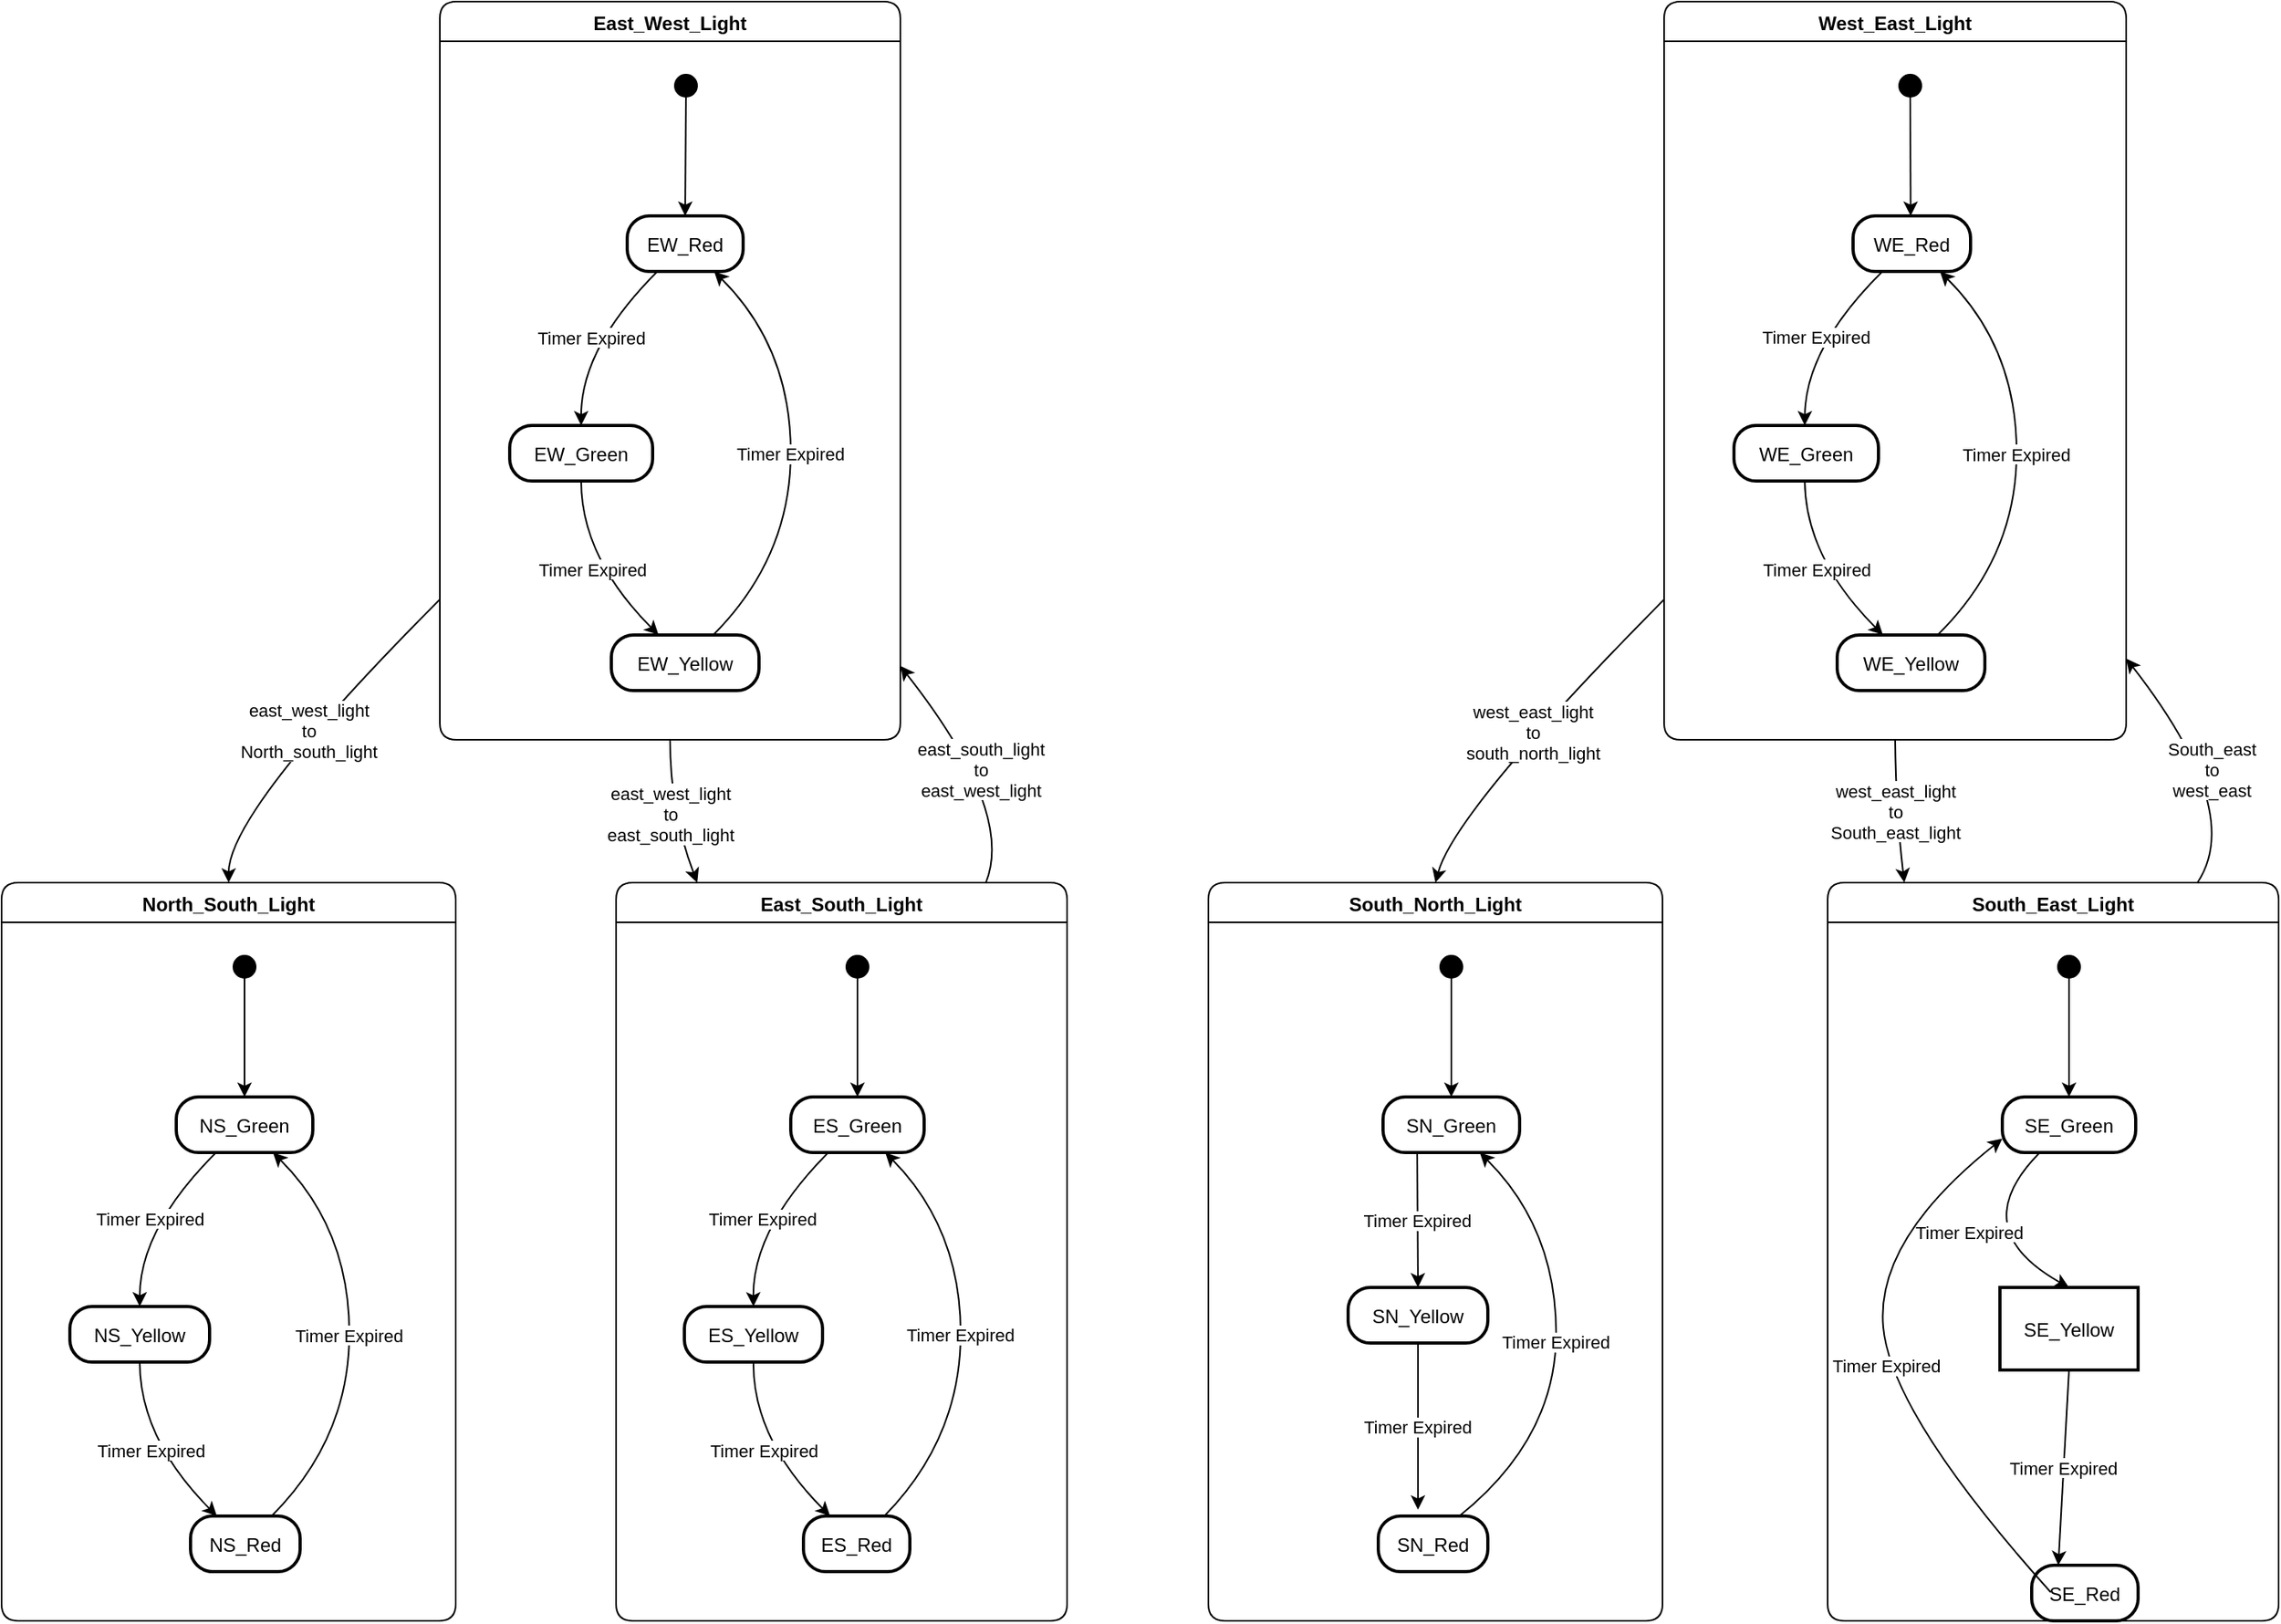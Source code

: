 <mxfile version="24.8.4">
  <diagram name="Page-1" id="IcBuKPRWs8FiyKwLEHnq">
    <mxGraphModel dx="1865" dy="856" grid="1" gridSize="10" guides="1" tooltips="1" connect="1" arrows="1" fold="1" page="1" pageScale="1" pageWidth="850" pageHeight="1100" math="0" shadow="0">
      <root>
        <mxCell id="0" />
        <mxCell id="1" parent="0" />
        <mxCell id="5jHRk-9XrPLKa1eZIRj0-3" value="East_West_Light" style="swimlane;fontStyle=1;align=center;verticalAlign=middle;startSize=25;container=0;collapsible=0;rounded=1;arcSize=14;dropTarget=0;verticalAlign=top;" vertex="1" parent="1">
          <mxGeometry x="296" y="80" width="290" height="465" as="geometry" />
        </mxCell>
        <mxCell id="5jHRk-9XrPLKa1eZIRj0-4" value="" style="ellipse;fillColor=strokeColor;" vertex="1" parent="5jHRk-9XrPLKa1eZIRj0-3">
          <mxGeometry x="148" y="46" width="14" height="14" as="geometry" />
        </mxCell>
        <mxCell id="5jHRk-9XrPLKa1eZIRj0-5" value="EW_Red" style="rounded=1;arcSize=40;strokeWidth=2" vertex="1" parent="5jHRk-9XrPLKa1eZIRj0-3">
          <mxGeometry x="118" y="135" width="73" height="35" as="geometry" />
        </mxCell>
        <mxCell id="5jHRk-9XrPLKa1eZIRj0-6" value="EW_Green" style="rounded=1;arcSize=40;strokeWidth=2" vertex="1" parent="5jHRk-9XrPLKa1eZIRj0-3">
          <mxGeometry x="44" y="267" width="90" height="35" as="geometry" />
        </mxCell>
        <mxCell id="5jHRk-9XrPLKa1eZIRj0-7" value="EW_Yellow" style="rounded=1;arcSize=40;strokeWidth=2" vertex="1" parent="5jHRk-9XrPLKa1eZIRj0-3">
          <mxGeometry x="108" y="399" width="93" height="35" as="geometry" />
        </mxCell>
        <mxCell id="5jHRk-9XrPLKa1eZIRj0-8" value="" style="curved=1;startArrow=none;;exitX=0.49;exitY=0.96;entryX=0.5;entryY=-0.01;rounded=0;" edge="1" parent="5jHRk-9XrPLKa1eZIRj0-3" source="5jHRk-9XrPLKa1eZIRj0-4" target="5jHRk-9XrPLKa1eZIRj0-5">
          <mxGeometry relative="1" as="geometry">
            <Array as="points" />
          </mxGeometry>
        </mxCell>
        <mxCell id="5jHRk-9XrPLKa1eZIRj0-9" value="Timer Expired" style="curved=1;startArrow=none;;exitX=0.27;exitY=0.98;entryX=0.5;entryY=0;rounded=0;" edge="1" parent="5jHRk-9XrPLKa1eZIRj0-3" source="5jHRk-9XrPLKa1eZIRj0-5" target="5jHRk-9XrPLKa1eZIRj0-6">
          <mxGeometry relative="1" as="geometry">
            <Array as="points">
              <mxPoint x="89" y="218" />
            </Array>
          </mxGeometry>
        </mxCell>
        <mxCell id="5jHRk-9XrPLKa1eZIRj0-10" value="Timer Expired" style="curved=1;startArrow=none;;exitX=0.5;exitY=0.99;entryX=0.32;entryY=0;rounded=0;" edge="1" parent="5jHRk-9XrPLKa1eZIRj0-3" source="5jHRk-9XrPLKa1eZIRj0-6" target="5jHRk-9XrPLKa1eZIRj0-7">
          <mxGeometry relative="1" as="geometry">
            <Array as="points">
              <mxPoint x="89" y="350" />
            </Array>
          </mxGeometry>
        </mxCell>
        <mxCell id="5jHRk-9XrPLKa1eZIRj0-11" value="Timer Expired" style="curved=1;startArrow=none;;exitX=0.69;exitY=0;entryX=0.74;entryY=0.98;rounded=0;" edge="1" parent="5jHRk-9XrPLKa1eZIRj0-3" source="5jHRk-9XrPLKa1eZIRj0-7" target="5jHRk-9XrPLKa1eZIRj0-5">
          <mxGeometry relative="1" as="geometry">
            <Array as="points">
              <mxPoint x="221" y="350" />
              <mxPoint x="221" y="218" />
            </Array>
          </mxGeometry>
        </mxCell>
        <mxCell id="5jHRk-9XrPLKa1eZIRj0-12" value="East_South_Light" style="swimlane;fontStyle=1;align=center;verticalAlign=middle;startSize=25;container=0;collapsible=0;rounded=1;arcSize=14;dropTarget=0;verticalAlign=top;" vertex="1" parent="1">
          <mxGeometry x="407" y="635" width="284" height="465" as="geometry" />
        </mxCell>
        <mxCell id="5jHRk-9XrPLKa1eZIRj0-13" value="" style="ellipse;fillColor=strokeColor;" vertex="1" parent="5jHRk-9XrPLKa1eZIRj0-12">
          <mxGeometry x="145" y="46" width="14" height="14" as="geometry" />
        </mxCell>
        <mxCell id="5jHRk-9XrPLKa1eZIRj0-14" value="ES_Green" style="rounded=1;arcSize=40;strokeWidth=2" vertex="1" parent="5jHRk-9XrPLKa1eZIRj0-12">
          <mxGeometry x="110" y="135" width="84" height="35" as="geometry" />
        </mxCell>
        <mxCell id="5jHRk-9XrPLKa1eZIRj0-15" value="ES_Yellow" style="rounded=1;arcSize=40;strokeWidth=2" vertex="1" parent="5jHRk-9XrPLKa1eZIRj0-12">
          <mxGeometry x="43" y="267" width="87" height="35" as="geometry" />
        </mxCell>
        <mxCell id="5jHRk-9XrPLKa1eZIRj0-16" value="ES_Red" style="rounded=1;arcSize=40;strokeWidth=2" vertex="1" parent="5jHRk-9XrPLKa1eZIRj0-12">
          <mxGeometry x="118" y="399" width="67" height="35" as="geometry" />
        </mxCell>
        <mxCell id="5jHRk-9XrPLKa1eZIRj0-17" value="" style="curved=1;startArrow=none;;exitX=0.49;exitY=0.96;entryX=0.5;entryY=-0.01;rounded=0;" edge="1" parent="5jHRk-9XrPLKa1eZIRj0-12" source="5jHRk-9XrPLKa1eZIRj0-13" target="5jHRk-9XrPLKa1eZIRj0-14">
          <mxGeometry relative="1" as="geometry">
            <Array as="points" />
          </mxGeometry>
        </mxCell>
        <mxCell id="5jHRk-9XrPLKa1eZIRj0-18" value="Timer Expired" style="curved=1;startArrow=none;;exitX=0.29;exitY=0.98;entryX=0.5;entryY=0;rounded=0;" edge="1" parent="5jHRk-9XrPLKa1eZIRj0-12" source="5jHRk-9XrPLKa1eZIRj0-14" target="5jHRk-9XrPLKa1eZIRj0-15">
          <mxGeometry relative="1" as="geometry">
            <Array as="points">
              <mxPoint x="86" y="218" />
            </Array>
          </mxGeometry>
        </mxCell>
        <mxCell id="5jHRk-9XrPLKa1eZIRj0-19" value="Timer Expired" style="curved=1;startArrow=none;;exitX=0.5;exitY=0.99;entryX=0.25;entryY=0;rounded=0;" edge="1" parent="5jHRk-9XrPLKa1eZIRj0-12" source="5jHRk-9XrPLKa1eZIRj0-15" target="5jHRk-9XrPLKa1eZIRj0-16">
          <mxGeometry relative="1" as="geometry">
            <Array as="points">
              <mxPoint x="86" y="350" />
            </Array>
          </mxGeometry>
        </mxCell>
        <mxCell id="5jHRk-9XrPLKa1eZIRj0-20" value="Timer Expired" style="curved=1;startArrow=none;;exitX=0.76;exitY=0;entryX=0.7;entryY=0.98;rounded=0;" edge="1" parent="5jHRk-9XrPLKa1eZIRj0-12" source="5jHRk-9XrPLKa1eZIRj0-16" target="5jHRk-9XrPLKa1eZIRj0-14">
          <mxGeometry relative="1" as="geometry">
            <Array as="points">
              <mxPoint x="217" y="350" />
              <mxPoint x="217" y="218" />
            </Array>
          </mxGeometry>
        </mxCell>
        <mxCell id="5jHRk-9XrPLKa1eZIRj0-21" value="North_South_Light" style="swimlane;fontStyle=1;align=center;verticalAlign=middle;startSize=25;container=0;collapsible=0;rounded=1;arcSize=14;dropTarget=0;verticalAlign=top;" vertex="1" parent="1">
          <mxGeometry x="20" y="635" width="286" height="465" as="geometry" />
        </mxCell>
        <mxCell id="5jHRk-9XrPLKa1eZIRj0-22" value="" style="ellipse;fillColor=strokeColor;" vertex="1" parent="5jHRk-9XrPLKa1eZIRj0-21">
          <mxGeometry x="146" y="46" width="14" height="14" as="geometry" />
        </mxCell>
        <mxCell id="5jHRk-9XrPLKa1eZIRj0-23" value="NS_Green" style="rounded=1;arcSize=40;strokeWidth=2" vertex="1" parent="5jHRk-9XrPLKa1eZIRj0-21">
          <mxGeometry x="110" y="135" width="86" height="35" as="geometry" />
        </mxCell>
        <mxCell id="5jHRk-9XrPLKa1eZIRj0-24" value="NS_Yellow" style="rounded=1;arcSize=40;strokeWidth=2" vertex="1" parent="5jHRk-9XrPLKa1eZIRj0-21">
          <mxGeometry x="43" y="267" width="88" height="35" as="geometry" />
        </mxCell>
        <mxCell id="5jHRk-9XrPLKa1eZIRj0-25" value="NS_Red" style="rounded=1;arcSize=40;strokeWidth=2" vertex="1" parent="5jHRk-9XrPLKa1eZIRj0-21">
          <mxGeometry x="119" y="399" width="69" height="35" as="geometry" />
        </mxCell>
        <mxCell id="5jHRk-9XrPLKa1eZIRj0-26" value="" style="curved=1;startArrow=none;;exitX=0.51;exitY=0.96;entryX=0.5;entryY=-0.01;rounded=0;" edge="1" parent="5jHRk-9XrPLKa1eZIRj0-21" source="5jHRk-9XrPLKa1eZIRj0-22" target="5jHRk-9XrPLKa1eZIRj0-23">
          <mxGeometry relative="1" as="geometry">
            <Array as="points" />
          </mxGeometry>
        </mxCell>
        <mxCell id="5jHRk-9XrPLKa1eZIRj0-27" value="Timer Expired" style="curved=1;startArrow=none;;exitX=0.3;exitY=0.98;entryX=0.5;entryY=0;rounded=0;" edge="1" parent="5jHRk-9XrPLKa1eZIRj0-21" source="5jHRk-9XrPLKa1eZIRj0-23" target="5jHRk-9XrPLKa1eZIRj0-24">
          <mxGeometry relative="1" as="geometry">
            <Array as="points">
              <mxPoint x="87" y="218" />
            </Array>
          </mxGeometry>
        </mxCell>
        <mxCell id="5jHRk-9XrPLKa1eZIRj0-28" value="Timer Expired" style="curved=1;startArrow=none;;exitX=0.5;exitY=0.99;entryX=0.24;entryY=0;rounded=0;" edge="1" parent="5jHRk-9XrPLKa1eZIRj0-21" source="5jHRk-9XrPLKa1eZIRj0-24" target="5jHRk-9XrPLKa1eZIRj0-25">
          <mxGeometry relative="1" as="geometry">
            <Array as="points">
              <mxPoint x="87" y="350" />
            </Array>
          </mxGeometry>
        </mxCell>
        <mxCell id="5jHRk-9XrPLKa1eZIRj0-29" value="Timer Expired" style="curved=1;startArrow=none;;exitX=0.74;exitY=0;entryX=0.7;entryY=0.98;rounded=0;" edge="1" parent="5jHRk-9XrPLKa1eZIRj0-21" source="5jHRk-9XrPLKa1eZIRj0-25" target="5jHRk-9XrPLKa1eZIRj0-23">
          <mxGeometry relative="1" as="geometry">
            <Array as="points">
              <mxPoint x="219" y="350" />
              <mxPoint x="219" y="218" />
            </Array>
          </mxGeometry>
        </mxCell>
        <mxCell id="5jHRk-9XrPLKa1eZIRj0-30" value="West_East_Light" style="swimlane;fontStyle=1;align=center;verticalAlign=middle;startSize=25;container=0;collapsible=0;rounded=1;arcSize=14;dropTarget=0;verticalAlign=top;" vertex="1" parent="1">
          <mxGeometry x="1067" y="80" width="291" height="465" as="geometry" />
        </mxCell>
        <mxCell id="5jHRk-9XrPLKa1eZIRj0-31" value="" style="ellipse;fillColor=strokeColor;" vertex="1" parent="5jHRk-9XrPLKa1eZIRj0-30">
          <mxGeometry x="148" y="46" width="14" height="14" as="geometry" />
        </mxCell>
        <mxCell id="5jHRk-9XrPLKa1eZIRj0-32" value="WE_Red" style="rounded=1;arcSize=40;strokeWidth=2" vertex="1" parent="5jHRk-9XrPLKa1eZIRj0-30">
          <mxGeometry x="119" y="135" width="74" height="35" as="geometry" />
        </mxCell>
        <mxCell id="5jHRk-9XrPLKa1eZIRj0-33" value="WE_Green" style="rounded=1;arcSize=40;strokeWidth=2" vertex="1" parent="5jHRk-9XrPLKa1eZIRj0-30">
          <mxGeometry x="44" y="267" width="91" height="35" as="geometry" />
        </mxCell>
        <mxCell id="5jHRk-9XrPLKa1eZIRj0-34" value="WE_Yellow" style="rounded=1;arcSize=40;strokeWidth=2" vertex="1" parent="5jHRk-9XrPLKa1eZIRj0-30">
          <mxGeometry x="109" y="399" width="93" height="35" as="geometry" />
        </mxCell>
        <mxCell id="5jHRk-9XrPLKa1eZIRj0-35" value="" style="curved=1;startArrow=none;;exitX=0.52;exitY=0.96;entryX=0.49;entryY=-0.01;rounded=0;" edge="1" parent="5jHRk-9XrPLKa1eZIRj0-30" source="5jHRk-9XrPLKa1eZIRj0-31" target="5jHRk-9XrPLKa1eZIRj0-32">
          <mxGeometry relative="1" as="geometry">
            <Array as="points" />
          </mxGeometry>
        </mxCell>
        <mxCell id="5jHRk-9XrPLKa1eZIRj0-36" value="Timer Expired" style="curved=1;startArrow=none;;exitX=0.26;exitY=0.98;entryX=0.49;entryY=0;rounded=0;" edge="1" parent="5jHRk-9XrPLKa1eZIRj0-30" source="5jHRk-9XrPLKa1eZIRj0-32" target="5jHRk-9XrPLKa1eZIRj0-33">
          <mxGeometry relative="1" as="geometry">
            <Array as="points">
              <mxPoint x="89" y="218" />
            </Array>
          </mxGeometry>
        </mxCell>
        <mxCell id="5jHRk-9XrPLKa1eZIRj0-37" value="Timer Expired" style="curved=1;startArrow=none;;exitX=0.49;exitY=0.99;entryX=0.31;entryY=0;rounded=0;" edge="1" parent="5jHRk-9XrPLKa1eZIRj0-30" source="5jHRk-9XrPLKa1eZIRj0-33" target="5jHRk-9XrPLKa1eZIRj0-34">
          <mxGeometry relative="1" as="geometry">
            <Array as="points">
              <mxPoint x="89" y="350" />
            </Array>
          </mxGeometry>
        </mxCell>
        <mxCell id="5jHRk-9XrPLKa1eZIRj0-38" value="Timer Expired" style="curved=1;startArrow=none;;exitX=0.68;exitY=0;entryX=0.73;entryY=0.98;rounded=0;" edge="1" parent="5jHRk-9XrPLKa1eZIRj0-30" source="5jHRk-9XrPLKa1eZIRj0-34" target="5jHRk-9XrPLKa1eZIRj0-32">
          <mxGeometry relative="1" as="geometry">
            <Array as="points">
              <mxPoint x="222" y="350" />
              <mxPoint x="222" y="218" />
            </Array>
          </mxGeometry>
        </mxCell>
        <mxCell id="5jHRk-9XrPLKa1eZIRj0-39" value="South_East_Light" style="swimlane;fontStyle=1;align=center;verticalAlign=middle;startSize=25;container=0;collapsible=0;rounded=1;arcSize=14;dropTarget=0;verticalAlign=top;" vertex="1" parent="1">
          <mxGeometry x="1170" y="635" width="284" height="465" as="geometry" />
        </mxCell>
        <mxCell id="5jHRk-9XrPLKa1eZIRj0-40" value="" style="ellipse;fillColor=strokeColor;" vertex="1" parent="5jHRk-9XrPLKa1eZIRj0-39">
          <mxGeometry x="145" y="46" width="14" height="14" as="geometry" />
        </mxCell>
        <mxCell id="5jHRk-9XrPLKa1eZIRj0-41" value="SE_Green" style="rounded=1;arcSize=40;strokeWidth=2" vertex="1" parent="5jHRk-9XrPLKa1eZIRj0-39">
          <mxGeometry x="110" y="135" width="84" height="35" as="geometry" />
        </mxCell>
        <mxCell id="5jHRk-9XrPLKa1eZIRj0-42" value="SE_Yellow" style="rounded=1;arcSize=0;strokeWidth=2" vertex="1" parent="5jHRk-9XrPLKa1eZIRj0-39">
          <mxGeometry x="108.5" y="255" width="87" height="52" as="geometry" />
        </mxCell>
        <mxCell id="5jHRk-9XrPLKa1eZIRj0-43" value="SE_Red" style="rounded=1;arcSize=40;strokeWidth=2" vertex="1" parent="5jHRk-9XrPLKa1eZIRj0-39">
          <mxGeometry x="128.5" y="430" width="67" height="35" as="geometry" />
        </mxCell>
        <mxCell id="5jHRk-9XrPLKa1eZIRj0-44" value="" style="curved=1;startArrow=none;;exitX=0.49;exitY=0.96;entryX=0.5;entryY=-0.01;rounded=0;" edge="1" parent="5jHRk-9XrPLKa1eZIRj0-39" source="5jHRk-9XrPLKa1eZIRj0-40" target="5jHRk-9XrPLKa1eZIRj0-41">
          <mxGeometry relative="1" as="geometry">
            <Array as="points" />
          </mxGeometry>
        </mxCell>
        <mxCell id="5jHRk-9XrPLKa1eZIRj0-45" value="Timer Expired" style="curved=1;startArrow=none;;exitX=0.29;exitY=0.98;entryX=0.5;entryY=0;rounded=0;" edge="1" parent="5jHRk-9XrPLKa1eZIRj0-39" source="5jHRk-9XrPLKa1eZIRj0-41" target="5jHRk-9XrPLKa1eZIRj0-42">
          <mxGeometry relative="1" as="geometry">
            <Array as="points">
              <mxPoint x="86" y="218" />
            </Array>
          </mxGeometry>
        </mxCell>
        <mxCell id="5jHRk-9XrPLKa1eZIRj0-46" value="Timer Expired" style="curved=1;startArrow=none;;exitX=0.5;exitY=0.99;entryX=0.25;entryY=0;rounded=0;" edge="1" parent="5jHRk-9XrPLKa1eZIRj0-39" source="5jHRk-9XrPLKa1eZIRj0-42" target="5jHRk-9XrPLKa1eZIRj0-43">
          <mxGeometry relative="1" as="geometry">
            <Array as="points" />
          </mxGeometry>
        </mxCell>
        <mxCell id="5jHRk-9XrPLKa1eZIRj0-47" value="Timer Expired" style="curved=1;startArrow=none;;entryX=0;entryY=0.75;rounded=0;exitX=0.179;exitY=0.486;exitDx=0;exitDy=0;exitPerimeter=0;entryDx=0;entryDy=0;" edge="1" parent="5jHRk-9XrPLKa1eZIRj0-39" source="5jHRk-9XrPLKa1eZIRj0-43" target="5jHRk-9XrPLKa1eZIRj0-41">
          <mxGeometry relative="1" as="geometry">
            <Array as="points">
              <mxPoint x="40" y="335" />
              <mxPoint x="30" y="225" />
            </Array>
            <mxPoint x="110" y="416" as="sourcePoint" />
          </mxGeometry>
        </mxCell>
        <mxCell id="5jHRk-9XrPLKa1eZIRj0-48" value="South_North_Light" style="swimlane;fontStyle=1;align=center;verticalAlign=middle;startSize=25;container=0;collapsible=0;rounded=1;arcSize=14;dropTarget=0;verticalAlign=top;" vertex="1" parent="1">
          <mxGeometry x="780" y="635" width="286" height="465" as="geometry" />
        </mxCell>
        <mxCell id="5jHRk-9XrPLKa1eZIRj0-49" value="" style="ellipse;fillColor=strokeColor;" vertex="1" parent="5jHRk-9XrPLKa1eZIRj0-48">
          <mxGeometry x="146" y="46" width="14" height="14" as="geometry" />
        </mxCell>
        <mxCell id="5jHRk-9XrPLKa1eZIRj0-50" value="SN_Green" style="rounded=1;arcSize=40;strokeWidth=2" vertex="1" parent="5jHRk-9XrPLKa1eZIRj0-48">
          <mxGeometry x="110" y="135" width="86" height="35" as="geometry" />
        </mxCell>
        <mxCell id="5jHRk-9XrPLKa1eZIRj0-51" value="SN_Yellow" style="rounded=1;arcSize=40;strokeWidth=2" vertex="1" parent="5jHRk-9XrPLKa1eZIRj0-48">
          <mxGeometry x="88" y="255" width="88" height="35" as="geometry" />
        </mxCell>
        <mxCell id="5jHRk-9XrPLKa1eZIRj0-52" value="SN_Red" style="rounded=1;arcSize=40;strokeWidth=2" vertex="1" parent="5jHRk-9XrPLKa1eZIRj0-48">
          <mxGeometry x="107" y="399" width="69" height="35" as="geometry" />
        </mxCell>
        <mxCell id="5jHRk-9XrPLKa1eZIRj0-53" value="" style="curved=1;startArrow=none;;exitX=0.51;exitY=0.96;entryX=0.5;entryY=-0.01;rounded=0;" edge="1" parent="5jHRk-9XrPLKa1eZIRj0-48" source="5jHRk-9XrPLKa1eZIRj0-49" target="5jHRk-9XrPLKa1eZIRj0-50">
          <mxGeometry relative="1" as="geometry">
            <Array as="points" />
          </mxGeometry>
        </mxCell>
        <mxCell id="5jHRk-9XrPLKa1eZIRj0-54" value="Timer Expired" style="curved=1;startArrow=none;;exitX=0.25;exitY=1;entryX=0.5;entryY=0;rounded=0;exitDx=0;exitDy=0;" edge="1" parent="5jHRk-9XrPLKa1eZIRj0-48" source="5jHRk-9XrPLKa1eZIRj0-50" target="5jHRk-9XrPLKa1eZIRj0-51">
          <mxGeometry relative="1" as="geometry">
            <Array as="points" />
          </mxGeometry>
        </mxCell>
        <mxCell id="5jHRk-9XrPLKa1eZIRj0-55" value="Timer Expired" style="curved=1;startArrow=none;;exitX=0.5;exitY=0.99;rounded=0;" edge="1" parent="5jHRk-9XrPLKa1eZIRj0-48" source="5jHRk-9XrPLKa1eZIRj0-51">
          <mxGeometry relative="1" as="geometry">
            <Array as="points" />
            <mxPoint x="132" y="395" as="targetPoint" />
          </mxGeometry>
        </mxCell>
        <mxCell id="5jHRk-9XrPLKa1eZIRj0-56" value="Timer Expired" style="curved=1;startArrow=none;;exitX=0.74;exitY=0;entryX=0.7;entryY=0.98;rounded=0;" edge="1" parent="5jHRk-9XrPLKa1eZIRj0-48" source="5jHRk-9XrPLKa1eZIRj0-52" target="5jHRk-9XrPLKa1eZIRj0-50">
          <mxGeometry relative="1" as="geometry">
            <Array as="points">
              <mxPoint x="219" y="350" />
              <mxPoint x="219" y="218" />
            </Array>
          </mxGeometry>
        </mxCell>
        <mxCell id="5jHRk-9XrPLKa1eZIRj0-57" value="east_west_light&#xa;to&#xa;North_south_light" style="curved=1;startArrow=none;;exitX=0;exitY=0.81;entryX=0.5;entryY=0;rounded=0;" edge="1" parent="1" source="5jHRk-9XrPLKa1eZIRj0-3" target="5jHRk-9XrPLKa1eZIRj0-21">
          <mxGeometry relative="1" as="geometry">
            <Array as="points">
              <mxPoint x="163" y="590" />
            </Array>
          </mxGeometry>
        </mxCell>
        <mxCell id="5jHRk-9XrPLKa1eZIRj0-58" value="east_west_light&#xa;to&#xa;east_south_light" style="curved=1;startArrow=none;;exitX=0.5;exitY=1;entryX=0.18;entryY=0;rounded=0;" edge="1" parent="1" source="5jHRk-9XrPLKa1eZIRj0-3" target="5jHRk-9XrPLKa1eZIRj0-12">
          <mxGeometry relative="1" as="geometry">
            <Array as="points">
              <mxPoint x="441" y="590" />
            </Array>
          </mxGeometry>
        </mxCell>
        <mxCell id="5jHRk-9XrPLKa1eZIRj0-59" value="east_south_light&#xa;to&#xa;east_west_light" style="curved=1;startArrow=none;;exitX=0.82;exitY=0;entryX=1;entryY=0.9;rounded=0;" edge="1" parent="1" source="5jHRk-9XrPLKa1eZIRj0-12" target="5jHRk-9XrPLKa1eZIRj0-3">
          <mxGeometry relative="1" as="geometry">
            <Array as="points">
              <mxPoint x="658" y="590" />
            </Array>
          </mxGeometry>
        </mxCell>
        <mxCell id="5jHRk-9XrPLKa1eZIRj0-60" value="west_east_light&#xa;to&#xa;south_north_light" style="curved=1;startArrow=none;;exitX=0;exitY=0.81;entryX=0.5;entryY=0;rounded=0;" edge="1" parent="1" source="5jHRk-9XrPLKa1eZIRj0-30" target="5jHRk-9XrPLKa1eZIRj0-48">
          <mxGeometry relative="1" as="geometry">
            <Array as="points">
              <mxPoint x="935" y="590" />
            </Array>
          </mxGeometry>
        </mxCell>
        <mxCell id="5jHRk-9XrPLKa1eZIRj0-61" value="west_east_light&#xa;to&#xa;South_east_light" style="curved=1;startArrow=none;;exitX=0.5;exitY=1;entryX=0.17;entryY=0;rounded=0;" edge="1" parent="1" source="5jHRk-9XrPLKa1eZIRj0-30" target="5jHRk-9XrPLKa1eZIRj0-39">
          <mxGeometry relative="1" as="geometry">
            <Array as="points">
              <mxPoint x="1213" y="590" />
            </Array>
          </mxGeometry>
        </mxCell>
        <mxCell id="5jHRk-9XrPLKa1eZIRj0-62" value="South_east&#xa;to&#xa;west_east" style="curved=1;startArrow=none;;exitX=0.82;exitY=0;entryX=1;entryY=0.89;rounded=0;" edge="1" parent="1" source="5jHRk-9XrPLKa1eZIRj0-39" target="5jHRk-9XrPLKa1eZIRj0-30">
          <mxGeometry relative="1" as="geometry">
            <Array as="points">
              <mxPoint x="1433" y="590" />
            </Array>
          </mxGeometry>
        </mxCell>
      </root>
    </mxGraphModel>
  </diagram>
</mxfile>
